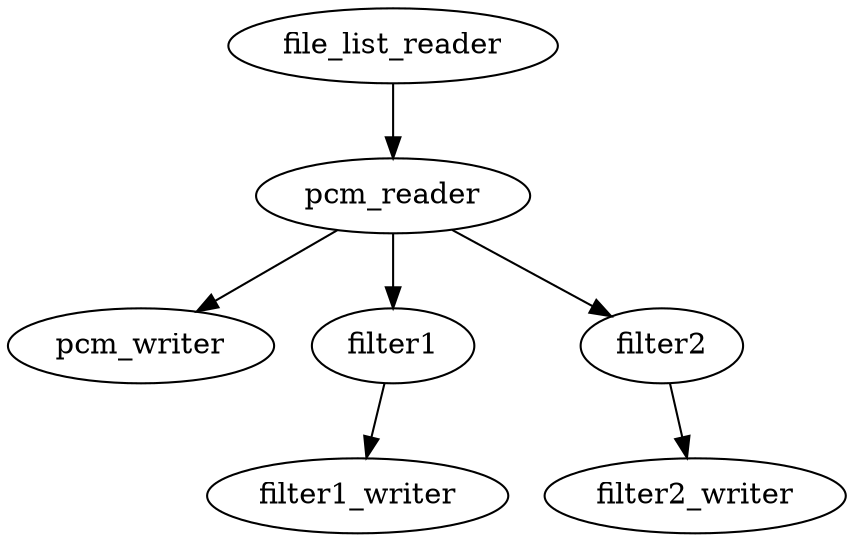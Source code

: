 digraph {
file_list_reader -> pcm_reader -> pcm_writer;
pcm_reader -> filter1 -> filter1_writer;
pcm_reader -> filter2 -> filter2_writer;
}
